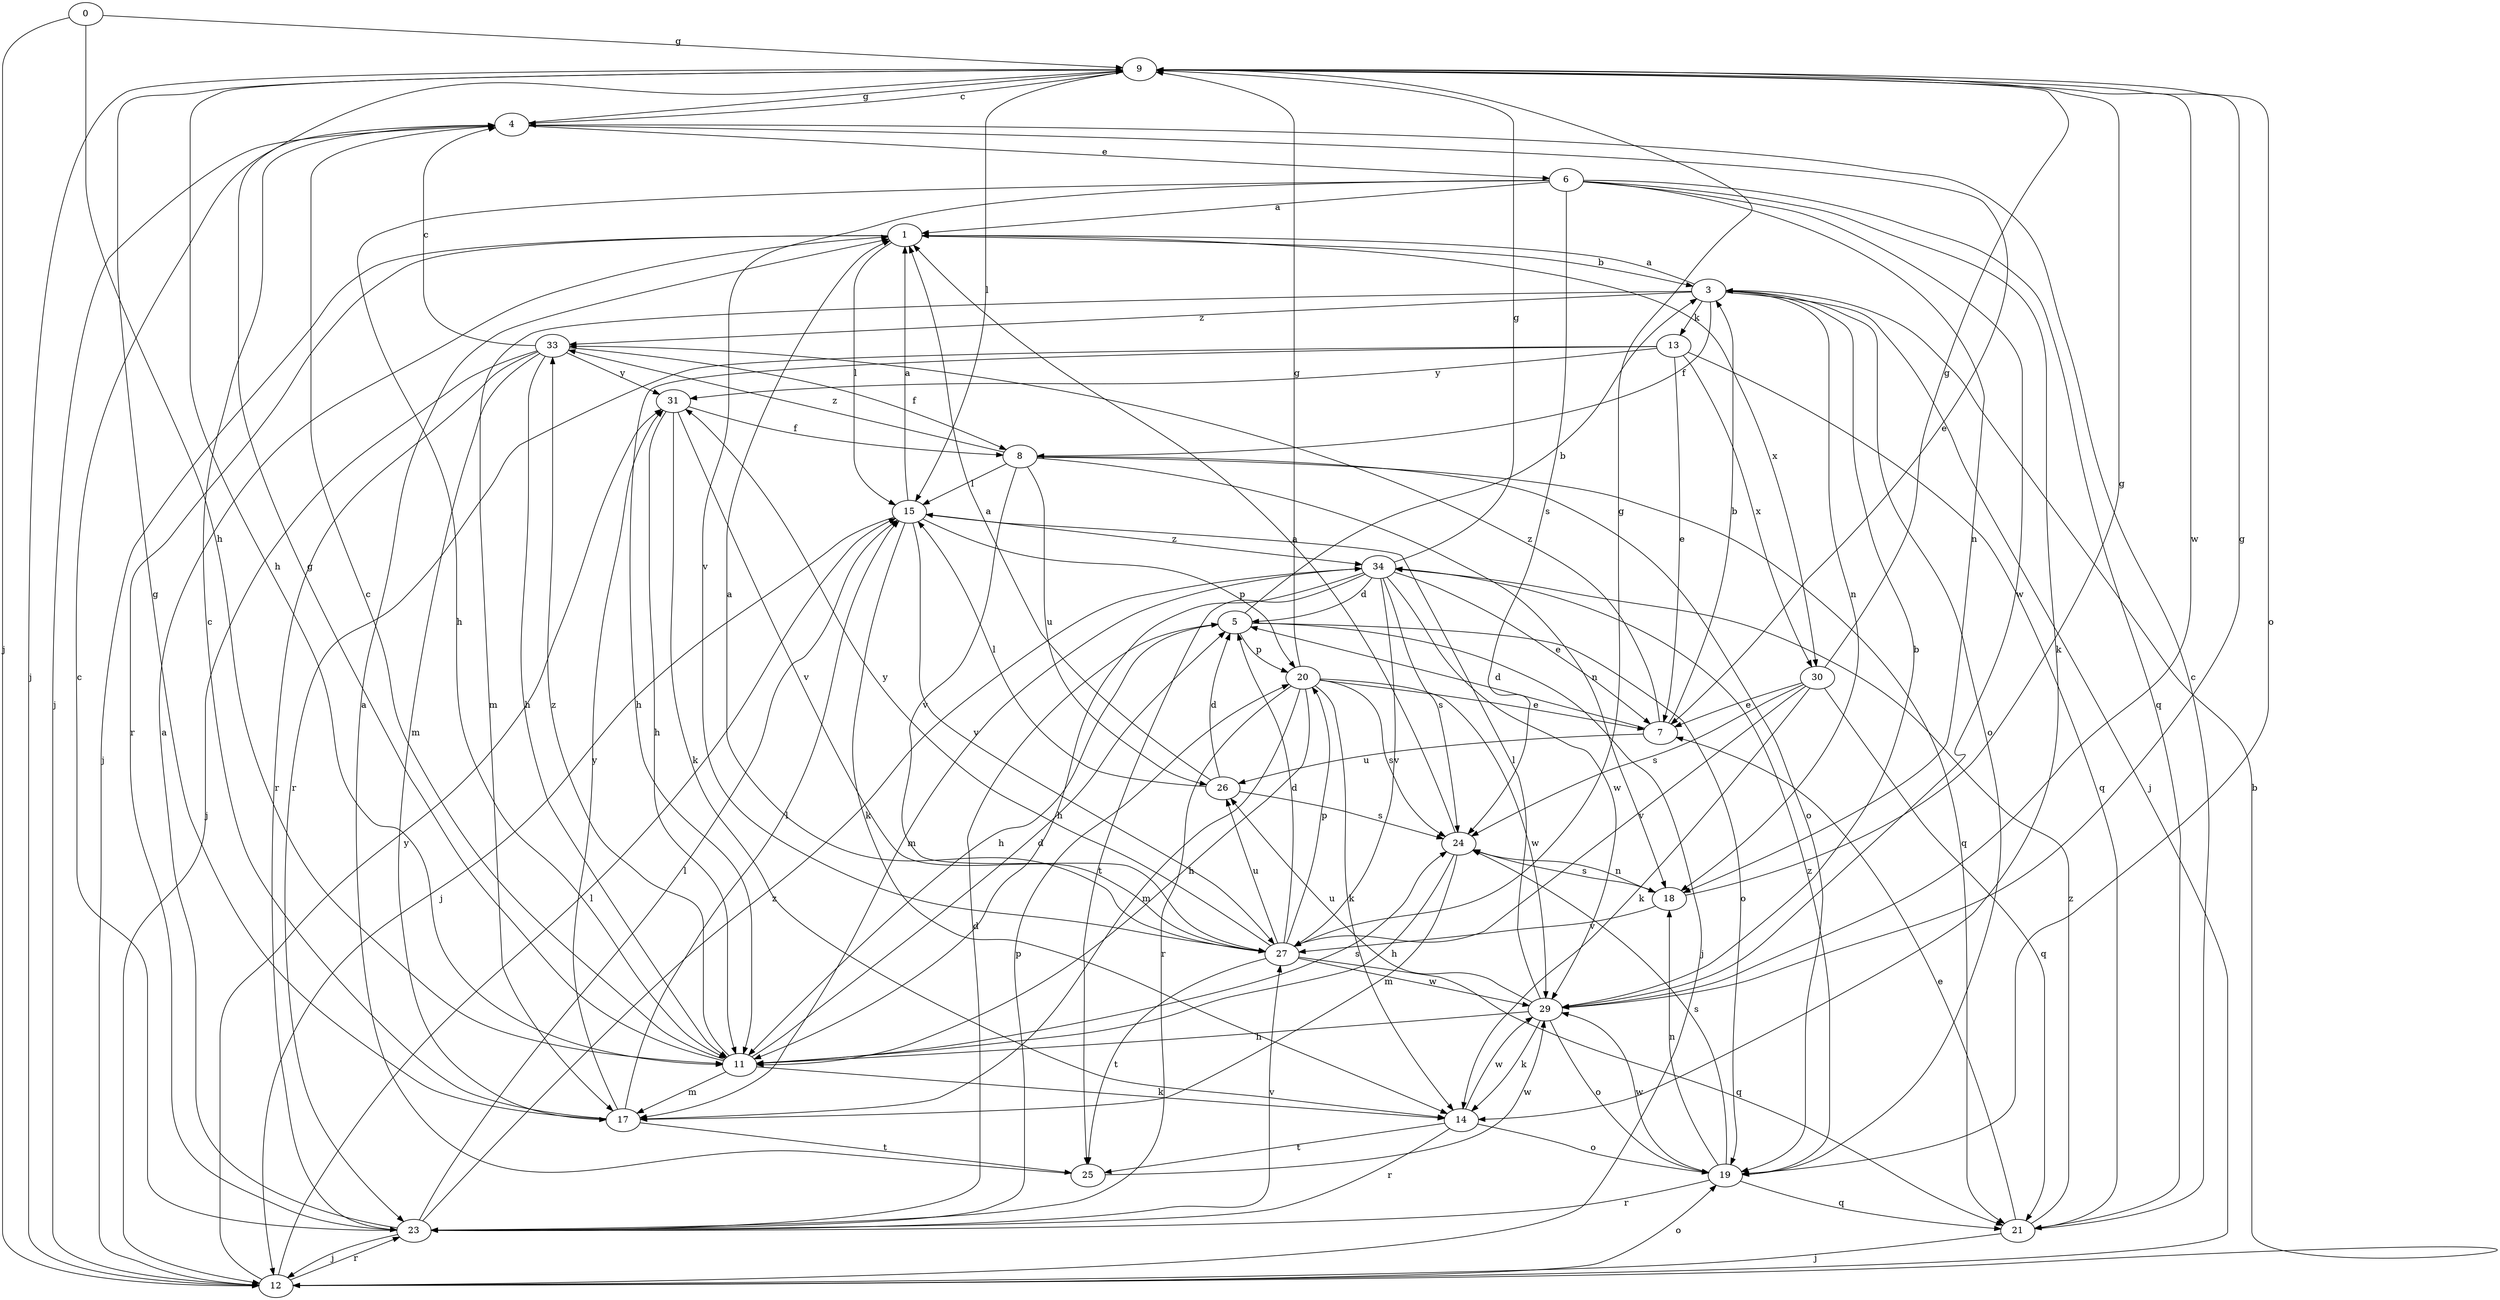 strict digraph  {
0;
1;
3;
4;
5;
6;
7;
8;
9;
11;
12;
13;
14;
15;
17;
18;
19;
20;
21;
23;
24;
25;
26;
27;
29;
30;
31;
33;
34;
0 -> 9  [label=g];
0 -> 11  [label=h];
0 -> 12  [label=j];
1 -> 3  [label=b];
1 -> 12  [label=j];
1 -> 15  [label=l];
1 -> 23  [label=r];
1 -> 30  [label=x];
3 -> 1  [label=a];
3 -> 8  [label=f];
3 -> 12  [label=j];
3 -> 13  [label=k];
3 -> 17  [label=m];
3 -> 18  [label=n];
3 -> 19  [label=o];
3 -> 33  [label=z];
4 -> 6  [label=e];
4 -> 7  [label=e];
4 -> 9  [label=g];
4 -> 12  [label=j];
5 -> 3  [label=b];
5 -> 11  [label=h];
5 -> 12  [label=j];
5 -> 19  [label=o];
5 -> 20  [label=p];
6 -> 1  [label=a];
6 -> 11  [label=h];
6 -> 14  [label=k];
6 -> 18  [label=n];
6 -> 21  [label=q];
6 -> 24  [label=s];
6 -> 27  [label=v];
6 -> 29  [label=w];
7 -> 3  [label=b];
7 -> 5  [label=d];
7 -> 26  [label=u];
7 -> 33  [label=z];
8 -> 15  [label=l];
8 -> 18  [label=n];
8 -> 19  [label=o];
8 -> 21  [label=q];
8 -> 26  [label=u];
8 -> 27  [label=v];
8 -> 33  [label=z];
9 -> 4  [label=c];
9 -> 11  [label=h];
9 -> 12  [label=j];
9 -> 15  [label=l];
9 -> 19  [label=o];
9 -> 29  [label=w];
11 -> 4  [label=c];
11 -> 5  [label=d];
11 -> 9  [label=g];
11 -> 14  [label=k];
11 -> 17  [label=m];
11 -> 24  [label=s];
11 -> 33  [label=z];
12 -> 3  [label=b];
12 -> 15  [label=l];
12 -> 19  [label=o];
12 -> 23  [label=r];
12 -> 31  [label=y];
13 -> 7  [label=e];
13 -> 11  [label=h];
13 -> 21  [label=q];
13 -> 23  [label=r];
13 -> 30  [label=x];
13 -> 31  [label=y];
14 -> 19  [label=o];
14 -> 23  [label=r];
14 -> 25  [label=t];
14 -> 29  [label=w];
15 -> 1  [label=a];
15 -> 12  [label=j];
15 -> 14  [label=k];
15 -> 20  [label=p];
15 -> 27  [label=v];
15 -> 34  [label=z];
17 -> 4  [label=c];
17 -> 9  [label=g];
17 -> 15  [label=l];
17 -> 25  [label=t];
17 -> 31  [label=y];
18 -> 9  [label=g];
18 -> 24  [label=s];
18 -> 27  [label=v];
19 -> 18  [label=n];
19 -> 21  [label=q];
19 -> 23  [label=r];
19 -> 24  [label=s];
19 -> 29  [label=w];
19 -> 34  [label=z];
20 -> 7  [label=e];
20 -> 9  [label=g];
20 -> 11  [label=h];
20 -> 14  [label=k];
20 -> 17  [label=m];
20 -> 23  [label=r];
20 -> 24  [label=s];
20 -> 29  [label=w];
21 -> 4  [label=c];
21 -> 7  [label=e];
21 -> 12  [label=j];
21 -> 34  [label=z];
23 -> 1  [label=a];
23 -> 4  [label=c];
23 -> 5  [label=d];
23 -> 12  [label=j];
23 -> 15  [label=l];
23 -> 20  [label=p];
23 -> 27  [label=v];
23 -> 34  [label=z];
24 -> 1  [label=a];
24 -> 11  [label=h];
24 -> 17  [label=m];
24 -> 18  [label=n];
25 -> 1  [label=a];
25 -> 29  [label=w];
26 -> 1  [label=a];
26 -> 5  [label=d];
26 -> 15  [label=l];
26 -> 24  [label=s];
27 -> 1  [label=a];
27 -> 5  [label=d];
27 -> 9  [label=g];
27 -> 20  [label=p];
27 -> 21  [label=q];
27 -> 25  [label=t];
27 -> 26  [label=u];
27 -> 29  [label=w];
27 -> 31  [label=y];
29 -> 3  [label=b];
29 -> 9  [label=g];
29 -> 11  [label=h];
29 -> 14  [label=k];
29 -> 15  [label=l];
29 -> 19  [label=o];
29 -> 26  [label=u];
30 -> 7  [label=e];
30 -> 9  [label=g];
30 -> 14  [label=k];
30 -> 21  [label=q];
30 -> 24  [label=s];
30 -> 27  [label=v];
31 -> 8  [label=f];
31 -> 11  [label=h];
31 -> 14  [label=k];
31 -> 27  [label=v];
33 -> 4  [label=c];
33 -> 8  [label=f];
33 -> 11  [label=h];
33 -> 12  [label=j];
33 -> 17  [label=m];
33 -> 23  [label=r];
33 -> 31  [label=y];
34 -> 5  [label=d];
34 -> 7  [label=e];
34 -> 9  [label=g];
34 -> 11  [label=h];
34 -> 17  [label=m];
34 -> 24  [label=s];
34 -> 25  [label=t];
34 -> 27  [label=v];
34 -> 29  [label=w];
}
